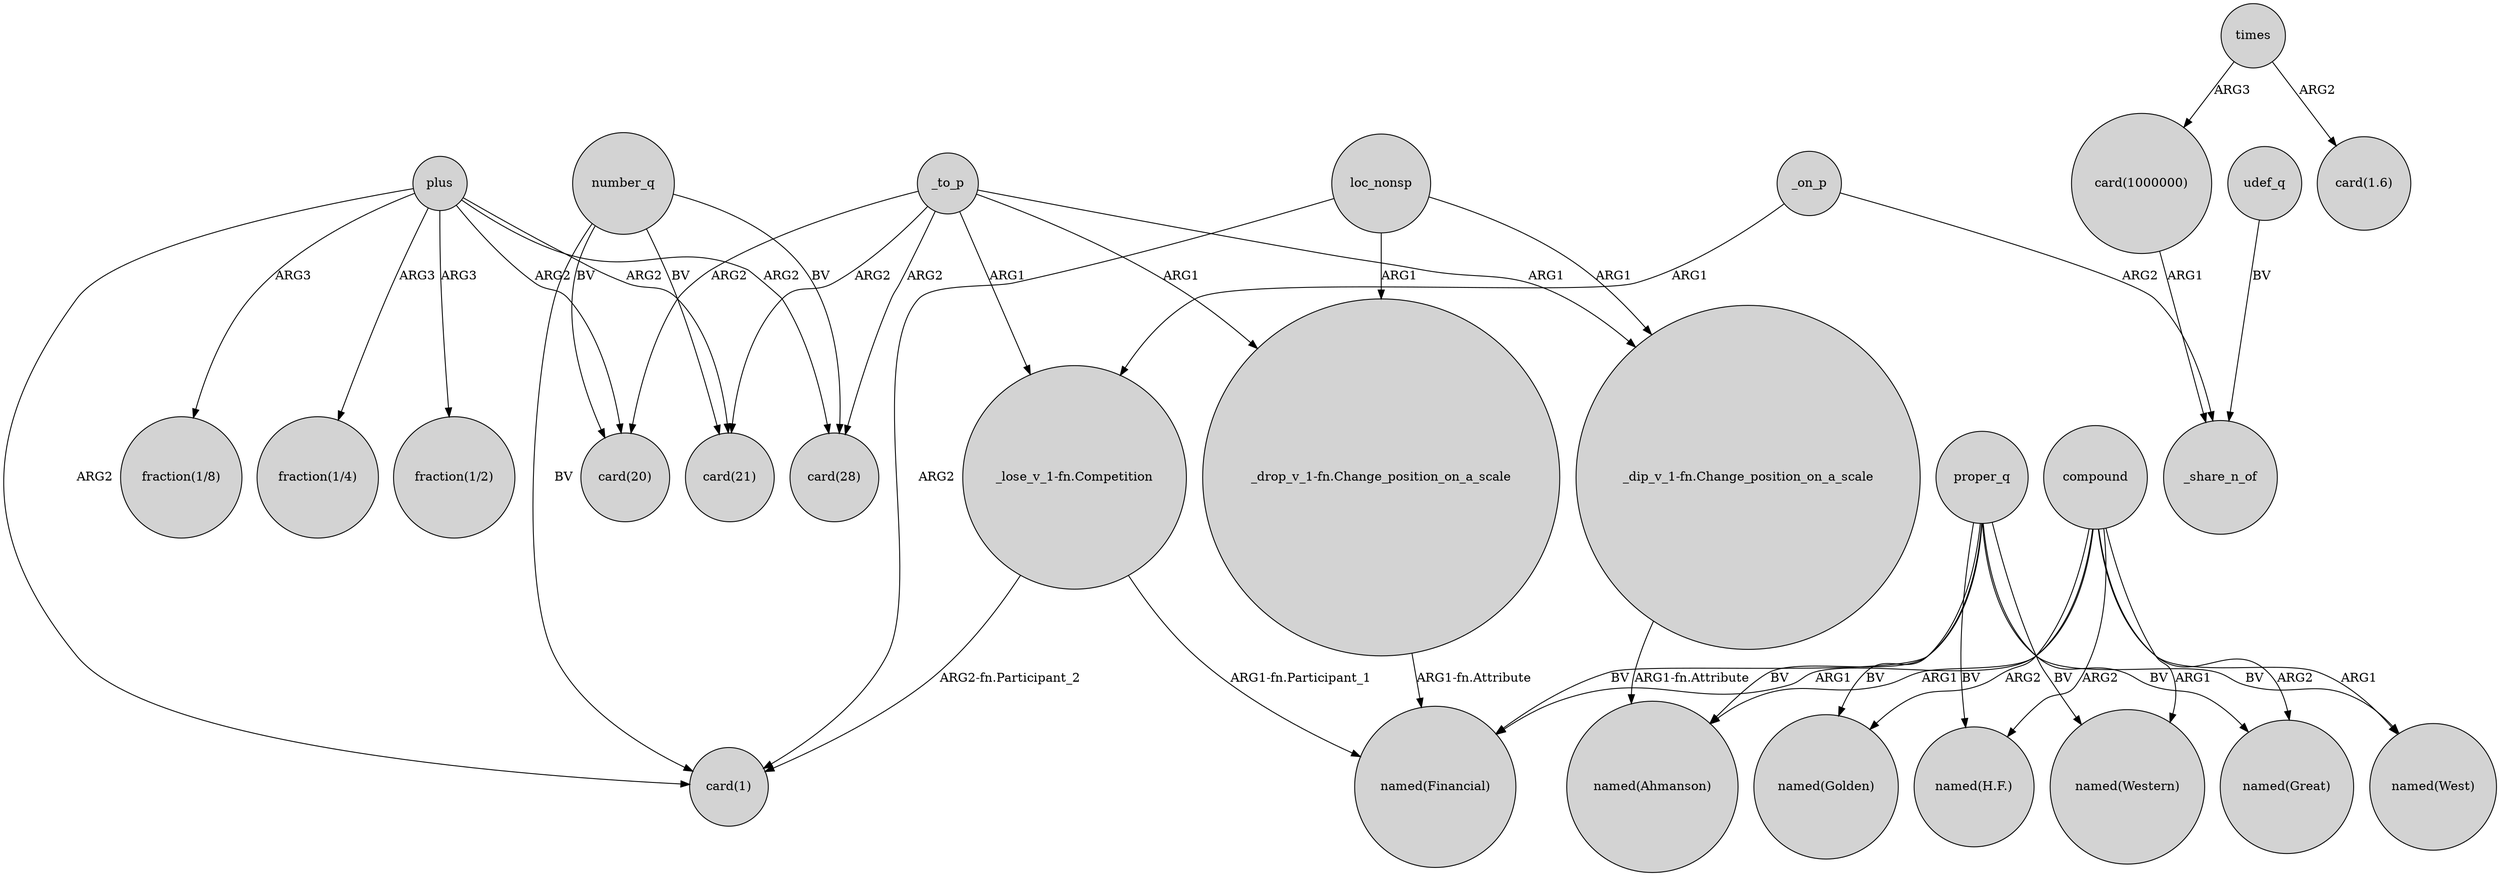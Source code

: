 digraph {
	node [shape=circle style=filled]
	_on_p -> "_lose_v_1-fn.Competition" [label=ARG1]
	"_lose_v_1-fn.Competition" -> "card(1)" [label="ARG2-fn.Participant_2"]
	number_q -> "card(20)" [label=BV]
	_to_p -> "card(28)" [label=ARG2]
	compound -> "named(Great)" [label=ARG2]
	_to_p -> "card(20)" [label=ARG2]
	plus -> "card(21)" [label=ARG2]
	number_q -> "card(1)" [label=BV]
	times -> "card(1.6)" [label=ARG2]
	proper_q -> "named(Western)" [label=BV]
	proper_q -> "named(Ahmanson)" [label=BV]
	plus -> "card(28)" [label=ARG2]
	_to_p -> "_lose_v_1-fn.Competition" [label=ARG1]
	loc_nonsp -> "_drop_v_1-fn.Change_position_on_a_scale" [label=ARG1]
	number_q -> "card(28)" [label=BV]
	plus -> "fraction(1/8)" [label=ARG3]
	times -> "card(1000000)" [label=ARG3]
	proper_q -> "named(H.F.)" [label=BV]
	compound -> "named(H.F.)" [label=ARG2]
	compound -> "named(West)" [label=ARG1]
	loc_nonsp -> "card(1)" [label=ARG2]
	loc_nonsp -> "_dip_v_1-fn.Change_position_on_a_scale" [label=ARG1]
	plus -> "card(20)" [label=ARG2]
	plus -> "card(1)" [label=ARG2]
	compound -> "named(Golden)" [label=ARG2]
	_to_p -> "card(21)" [label=ARG2]
	compound -> "named(Western)" [label=ARG1]
	proper_q -> "named(Great)" [label=BV]
	_to_p -> "_drop_v_1-fn.Change_position_on_a_scale" [label=ARG1]
	"_drop_v_1-fn.Change_position_on_a_scale" -> "named(Financial)" [label="ARG1-fn.Attribute"]
	udef_q -> _share_n_of [label=BV]
	proper_q -> "named(West)" [label=BV]
	proper_q -> "named(Financial)" [label=BV]
	"_lose_v_1-fn.Competition" -> "named(Financial)" [label="ARG1-fn.Participant_1"]
	_to_p -> "_dip_v_1-fn.Change_position_on_a_scale" [label=ARG1]
	"card(1000000)" -> _share_n_of [label=ARG1]
	compound -> "named(Financial)" [label=ARG1]
	plus -> "fraction(1/4)" [label=ARG3]
	proper_q -> "named(Golden)" [label=BV]
	compound -> "named(Ahmanson)" [label=ARG1]
	"_dip_v_1-fn.Change_position_on_a_scale" -> "named(Ahmanson)" [label="ARG1-fn.Attribute"]
	plus -> "fraction(1/2)" [label=ARG3]
	number_q -> "card(21)" [label=BV]
	_on_p -> _share_n_of [label=ARG2]
}
